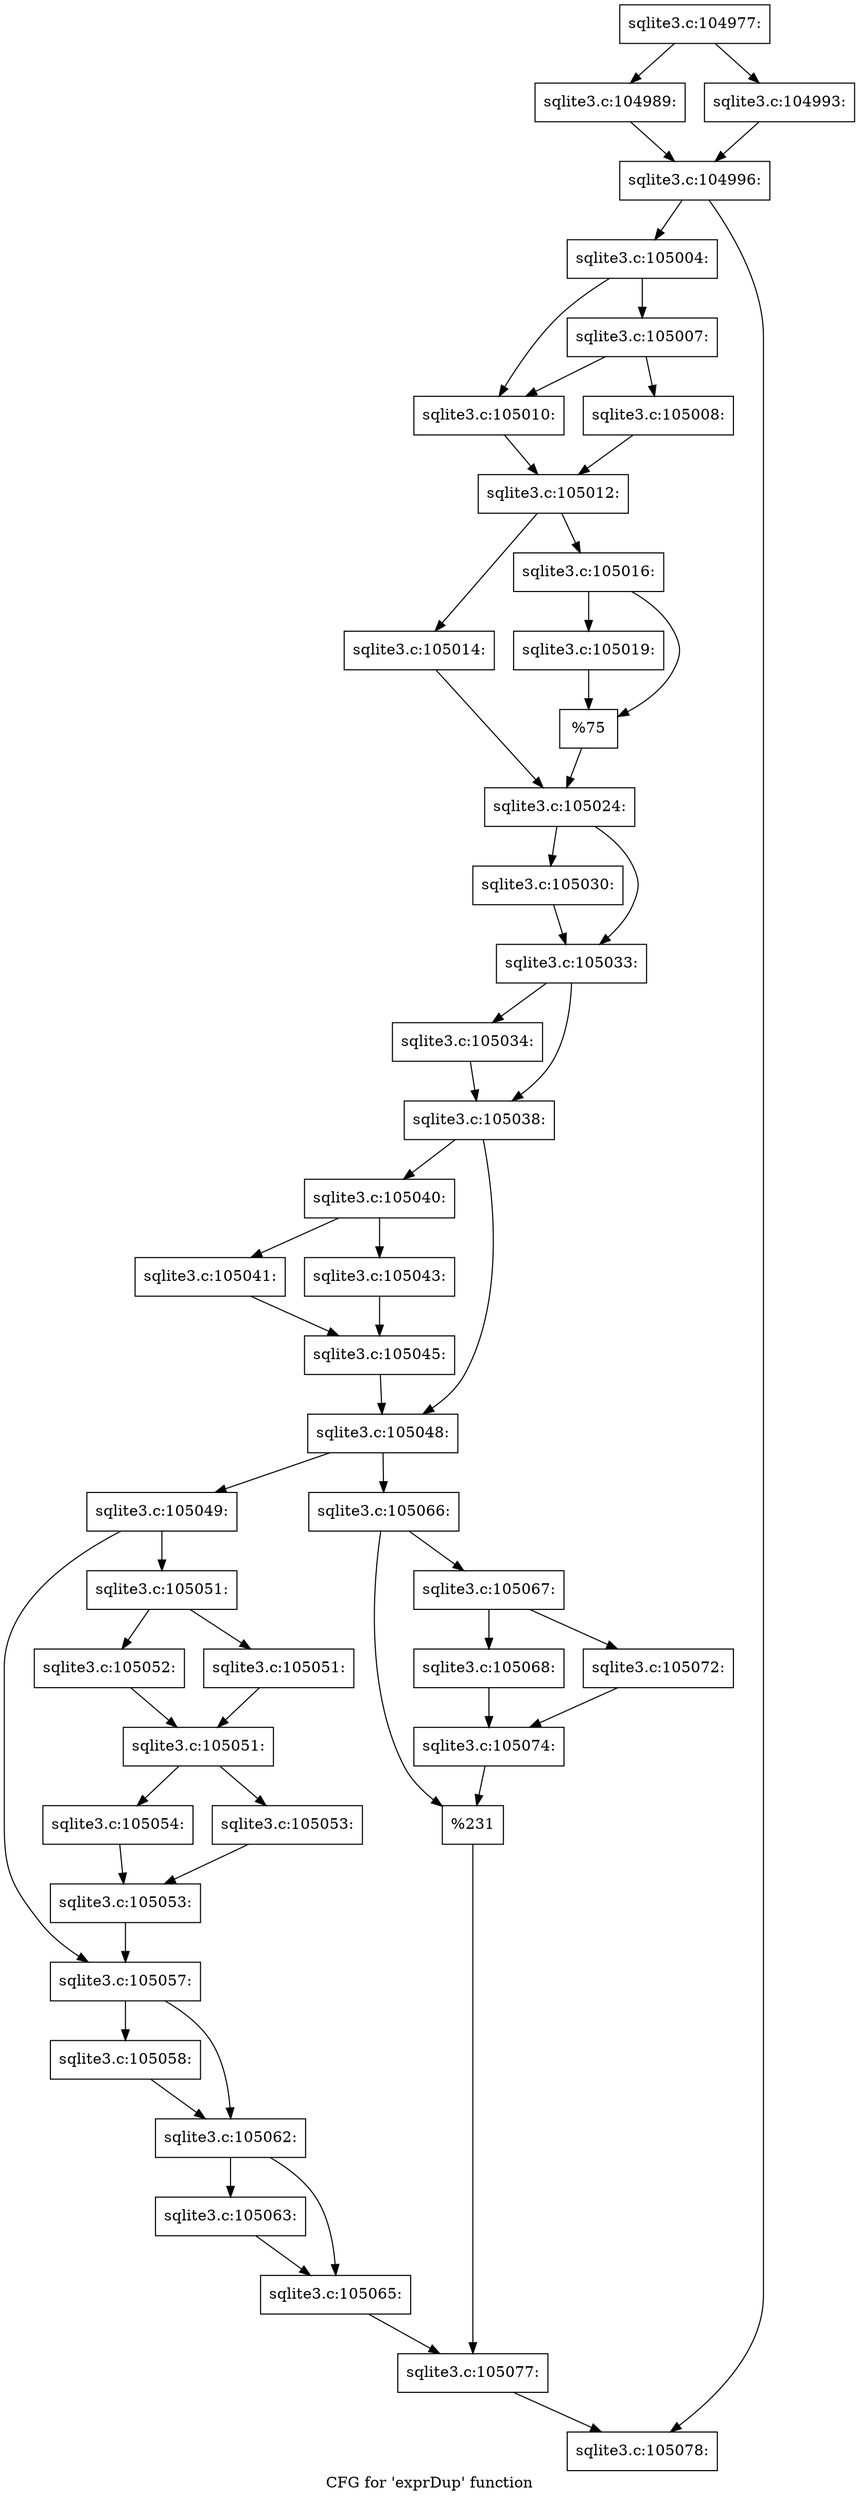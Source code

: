 digraph "CFG for 'exprDup' function" {
	label="CFG for 'exprDup' function";

	Node0x55c0f8d03480 [shape=record,label="{sqlite3.c:104977:}"];
	Node0x55c0f8d03480 -> Node0x55c0f8d070c0;
	Node0x55c0f8d03480 -> Node0x55c0f8d07160;
	Node0x55c0f8d070c0 [shape=record,label="{sqlite3.c:104989:}"];
	Node0x55c0f8d070c0 -> Node0x55c0f8d07110;
	Node0x55c0f8d07160 [shape=record,label="{sqlite3.c:104993:}"];
	Node0x55c0f8d07160 -> Node0x55c0f8d07110;
	Node0x55c0f8d07110 [shape=record,label="{sqlite3.c:104996:}"];
	Node0x55c0f8d07110 -> Node0x55c0f5f0b470;
	Node0x55c0f8d07110 -> Node0x55c0f8d08140;
	Node0x55c0f5f0b470 [shape=record,label="{sqlite3.c:105004:}"];
	Node0x55c0f5f0b470 -> Node0x55c0f8d09a10;
	Node0x55c0f5f0b470 -> Node0x55c0f8d09a60;
	Node0x55c0f8d09a60 [shape=record,label="{sqlite3.c:105007:}"];
	Node0x55c0f8d09a60 -> Node0x55c0f8d09970;
	Node0x55c0f8d09a60 -> Node0x55c0f8d09a10;
	Node0x55c0f8d09970 [shape=record,label="{sqlite3.c:105008:}"];
	Node0x55c0f8d09970 -> Node0x55c0f8d099c0;
	Node0x55c0f8d09a10 [shape=record,label="{sqlite3.c:105010:}"];
	Node0x55c0f8d09a10 -> Node0x55c0f8d099c0;
	Node0x55c0f8d099c0 [shape=record,label="{sqlite3.c:105012:}"];
	Node0x55c0f8d099c0 -> Node0x55c0f8d0a8a0;
	Node0x55c0f8d099c0 -> Node0x55c0f8d0a940;
	Node0x55c0f8d0a8a0 [shape=record,label="{sqlite3.c:105014:}"];
	Node0x55c0f8d0a8a0 -> Node0x55c0f8d0a8f0;
	Node0x55c0f8d0a940 [shape=record,label="{sqlite3.c:105016:}"];
	Node0x55c0f8d0a940 -> Node0x55c0f5f0b380;
	Node0x55c0f8d0a940 -> Node0x55c0f8d0bee0;
	Node0x55c0f5f0b380 [shape=record,label="{sqlite3.c:105019:}"];
	Node0x55c0f5f0b380 -> Node0x55c0f8d0bee0;
	Node0x55c0f8d0bee0 [shape=record,label="{%75}"];
	Node0x55c0f8d0bee0 -> Node0x55c0f8d0a8f0;
	Node0x55c0f8d0a8f0 [shape=record,label="{sqlite3.c:105024:}"];
	Node0x55c0f8d0a8f0 -> Node0x55c0f8d0d680;
	Node0x55c0f8d0a8f0 -> Node0x55c0f8d0d6d0;
	Node0x55c0f8d0d680 [shape=record,label="{sqlite3.c:105030:}"];
	Node0x55c0f8d0d680 -> Node0x55c0f8d0d6d0;
	Node0x55c0f8d0d6d0 [shape=record,label="{sqlite3.c:105033:}"];
	Node0x55c0f8d0d6d0 -> Node0x55c0f8d0dae0;
	Node0x55c0f8d0d6d0 -> Node0x55c0f8d0db30;
	Node0x55c0f8d0dae0 [shape=record,label="{sqlite3.c:105034:}"];
	Node0x55c0f8d0dae0 -> Node0x55c0f8d0db30;
	Node0x55c0f8d0db30 [shape=record,label="{sqlite3.c:105038:}"];
	Node0x55c0f8d0db30 -> Node0x55c0f8d0ede0;
	Node0x55c0f8d0db30 -> Node0x55c0f8d0ee30;
	Node0x55c0f8d0ede0 [shape=record,label="{sqlite3.c:105040:}"];
	Node0x55c0f8d0ede0 -> Node0x55c0f8d0f840;
	Node0x55c0f8d0ede0 -> Node0x55c0f8d0f8e0;
	Node0x55c0f8d0f840 [shape=record,label="{sqlite3.c:105041:}"];
	Node0x55c0f8d0f840 -> Node0x55c0f8d0f890;
	Node0x55c0f8d0f8e0 [shape=record,label="{sqlite3.c:105043:}"];
	Node0x55c0f8d0f8e0 -> Node0x55c0f8d0f890;
	Node0x55c0f8d0f890 [shape=record,label="{sqlite3.c:105045:}"];
	Node0x55c0f8d0f890 -> Node0x55c0f8d0ee30;
	Node0x55c0f8d0ee30 [shape=record,label="{sqlite3.c:105048:}"];
	Node0x55c0f8d0ee30 -> Node0x55c0f8d11070;
	Node0x55c0f8d0ee30 -> Node0x55c0f8d11110;
	Node0x55c0f8d11070 [shape=record,label="{sqlite3.c:105049:}"];
	Node0x55c0f8d11070 -> Node0x55c0f8d11cc0;
	Node0x55c0f8d11070 -> Node0x55c0f5f0b420;
	Node0x55c0f5f0b420 [shape=record,label="{sqlite3.c:105051:}"];
	Node0x55c0f5f0b420 -> Node0x55c0f8d123a0;
	Node0x55c0f5f0b420 -> Node0x55c0f8d123f0;
	Node0x55c0f8d123a0 [shape=record,label="{sqlite3.c:105052:}"];
	Node0x55c0f8d123a0 -> Node0x55c0f8d12440;
	Node0x55c0f8d123f0 [shape=record,label="{sqlite3.c:105051:}"];
	Node0x55c0f8d123f0 -> Node0x55c0f8d12440;
	Node0x55c0f8d12440 [shape=record,label="{sqlite3.c:105051:}"];
	Node0x55c0f8d12440 -> Node0x55c0f8d12d30;
	Node0x55c0f8d12440 -> Node0x55c0f8d12d80;
	Node0x55c0f8d12d30 [shape=record,label="{sqlite3.c:105054:}"];
	Node0x55c0f8d12d30 -> Node0x55c0f8d12dd0;
	Node0x55c0f8d12d80 [shape=record,label="{sqlite3.c:105053:}"];
	Node0x55c0f8d12d80 -> Node0x55c0f8d12dd0;
	Node0x55c0f8d12dd0 [shape=record,label="{sqlite3.c:105053:}"];
	Node0x55c0f8d12dd0 -> Node0x55c0f8d11cc0;
	Node0x55c0f8d11cc0 [shape=record,label="{sqlite3.c:105057:}"];
	Node0x55c0f8d11cc0 -> Node0x55c0f8d13ae0;
	Node0x55c0f8d11cc0 -> Node0x55c0f8d13b30;
	Node0x55c0f8d13ae0 [shape=record,label="{sqlite3.c:105058:}"];
	Node0x55c0f8d13ae0 -> Node0x55c0f8d13b30;
	Node0x55c0f8d13b30 [shape=record,label="{sqlite3.c:105062:}"];
	Node0x55c0f8d13b30 -> Node0x55c0f8d14910;
	Node0x55c0f8d13b30 -> Node0x55c0f8d14960;
	Node0x55c0f8d14910 [shape=record,label="{sqlite3.c:105063:}"];
	Node0x55c0f8d14910 -> Node0x55c0f8d14960;
	Node0x55c0f8d14960 [shape=record,label="{sqlite3.c:105065:}"];
	Node0x55c0f8d14960 -> Node0x55c0f8d110c0;
	Node0x55c0f8d11110 [shape=record,label="{sqlite3.c:105066:}"];
	Node0x55c0f8d11110 -> Node0x55c0f8d15130;
	Node0x55c0f8d11110 -> Node0x55c0f8d150e0;
	Node0x55c0f8d150e0 [shape=record,label="{sqlite3.c:105067:}"];
	Node0x55c0f8d150e0 -> Node0x55c0f8d156a0;
	Node0x55c0f8d150e0 -> Node0x55c0f8d15740;
	Node0x55c0f8d156a0 [shape=record,label="{sqlite3.c:105068:}"];
	Node0x55c0f8d156a0 -> Node0x55c0f8d156f0;
	Node0x55c0f8d15740 [shape=record,label="{sqlite3.c:105072:}"];
	Node0x55c0f8d15740 -> Node0x55c0f8d156f0;
	Node0x55c0f8d156f0 [shape=record,label="{sqlite3.c:105074:}"];
	Node0x55c0f8d156f0 -> Node0x55c0f8d15130;
	Node0x55c0f8d15130 [shape=record,label="{%231}"];
	Node0x55c0f8d15130 -> Node0x55c0f8d110c0;
	Node0x55c0f8d110c0 [shape=record,label="{sqlite3.c:105077:}"];
	Node0x55c0f8d110c0 -> Node0x55c0f8d08140;
	Node0x55c0f8d08140 [shape=record,label="{sqlite3.c:105078:}"];
}
